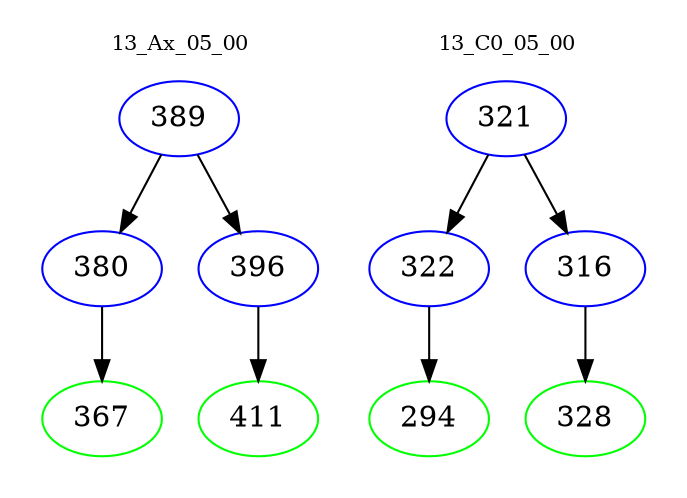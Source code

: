 digraph{
subgraph cluster_0 {
color = white
label = "13_Ax_05_00";
fontsize=10;
T0_389 [label="389", color="blue"]
T0_389 -> T0_380 [color="black"]
T0_380 [label="380", color="blue"]
T0_380 -> T0_367 [color="black"]
T0_367 [label="367", color="green"]
T0_389 -> T0_396 [color="black"]
T0_396 [label="396", color="blue"]
T0_396 -> T0_411 [color="black"]
T0_411 [label="411", color="green"]
}
subgraph cluster_1 {
color = white
label = "13_C0_05_00";
fontsize=10;
T1_321 [label="321", color="blue"]
T1_321 -> T1_322 [color="black"]
T1_322 [label="322", color="blue"]
T1_322 -> T1_294 [color="black"]
T1_294 [label="294", color="green"]
T1_321 -> T1_316 [color="black"]
T1_316 [label="316", color="blue"]
T1_316 -> T1_328 [color="black"]
T1_328 [label="328", color="green"]
}
}
